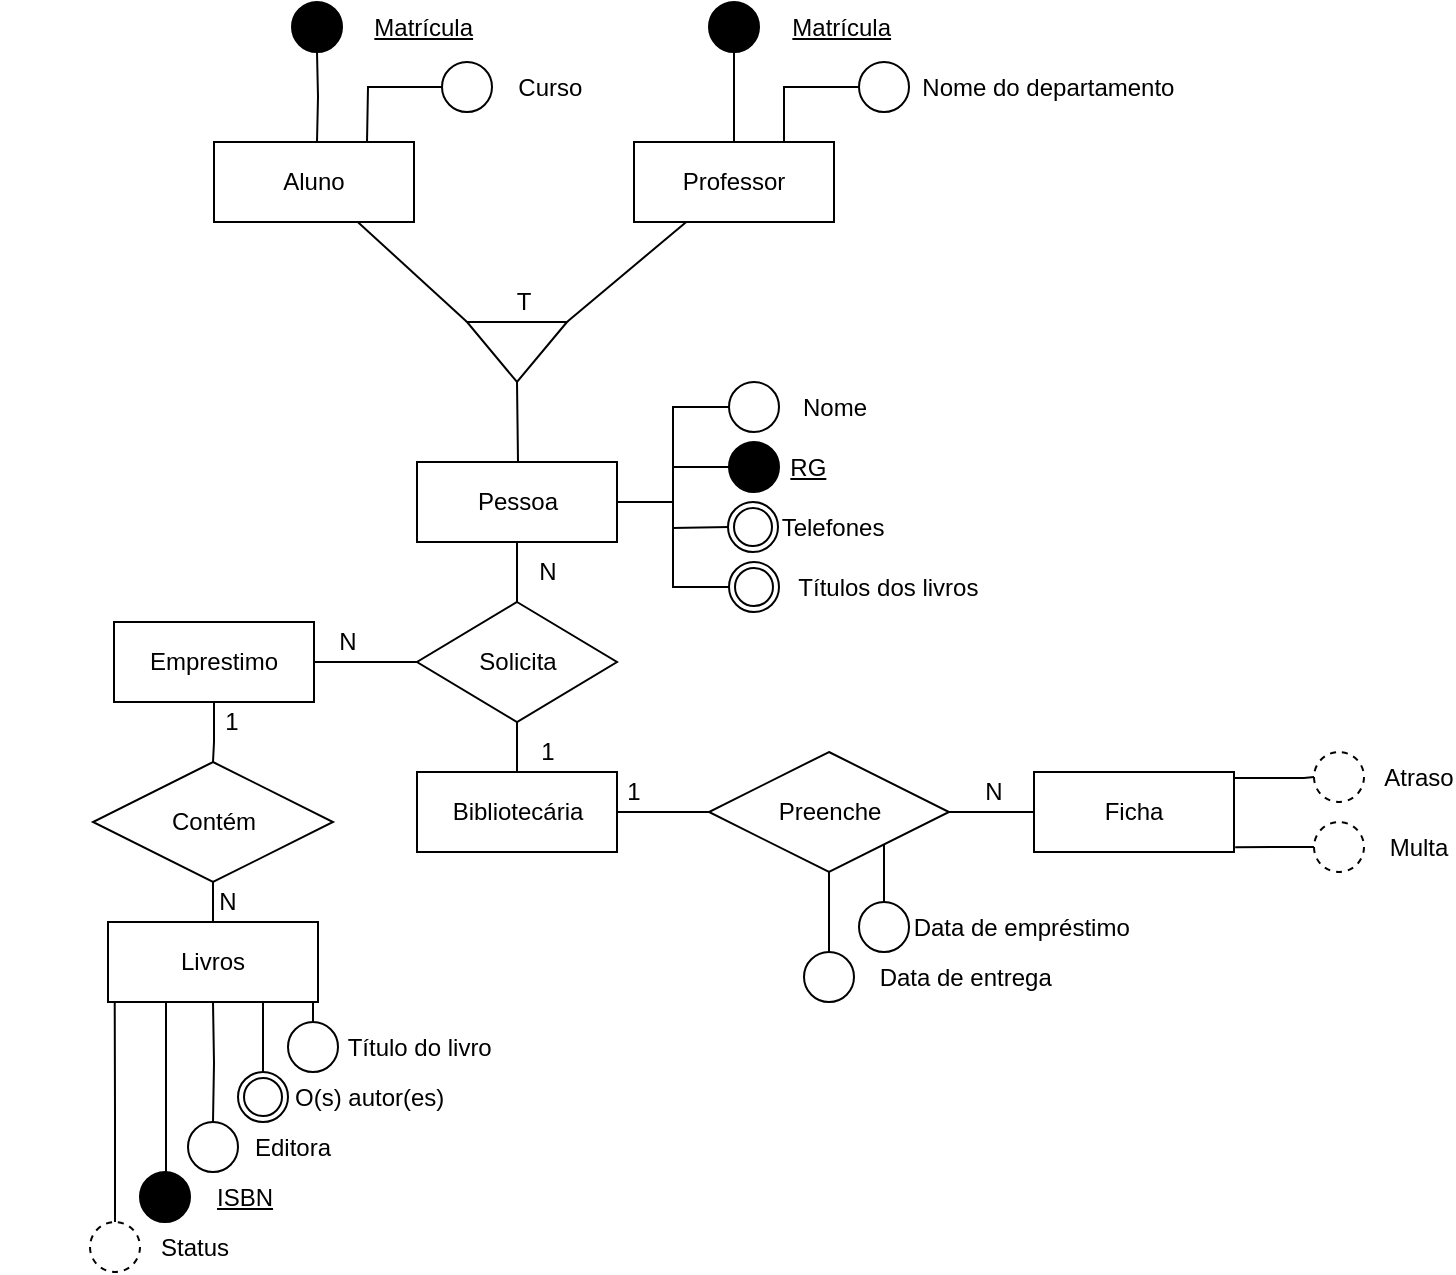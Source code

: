 <mxfile version="24.7.10">
  <diagram name="Página-1" id="wPIng2Xh3KR4gwBSG4xh">
    <mxGraphModel dx="503" dy="267" grid="1" gridSize="10" guides="1" tooltips="1" connect="1" arrows="1" fold="1" page="1" pageScale="1" pageWidth="827" pageHeight="1169" math="0" shadow="0">
      <root>
        <mxCell id="0" />
        <mxCell id="1" parent="0" />
        <mxCell id="rUrXjsDJCeZkKTtBp2uj-50" value="&lt;span style=&quot;white-space: pre;&quot;&gt;&lt;span style=&quot;white-space: pre;&quot;&gt;&#x9;&lt;/span&gt;&#x9;&lt;/span&gt;&lt;span style=&quot;white-space: pre;&quot;&gt;&#x9;&lt;/span&gt;&lt;span style=&quot;white-space: pre;&quot;&gt;&#x9;&lt;/span&gt;Título&amp;nbsp;do&amp;nbsp;livro" style="ellipse;whiteSpace=wrap;html=1;align=center;rounded=0;" parent="1" vertex="1">
          <mxGeometry x="194" y="550" width="25" height="25" as="geometry" />
        </mxCell>
        <mxCell id="rUrXjsDJCeZkKTtBp2uj-55" style="edgeStyle=orthogonalEdgeStyle;rounded=0;orthogonalLoop=1;jettySize=auto;html=1;exitX=1;exitY=1;exitDx=0;exitDy=0;entryX=0.5;entryY=0;entryDx=0;entryDy=0;endArrow=none;endFill=0;" parent="1" target="rUrXjsDJCeZkKTtBp2uj-50" edge="1">
          <mxGeometry relative="1" as="geometry">
            <mxPoint x="204" y="540" as="sourcePoint" />
          </mxGeometry>
        </mxCell>
        <mxCell id="rUrXjsDJCeZkKTtBp2uj-56" style="edgeStyle=orthogonalEdgeStyle;rounded=0;orthogonalLoop=1;jettySize=auto;html=1;entryX=0.5;entryY=0;entryDx=0;entryDy=0;endArrow=none;endFill=0;" parent="1" target="rUrXjsDJCeZkKTtBp2uj-52" edge="1">
          <mxGeometry relative="1" as="geometry">
            <mxPoint x="181.5" y="540" as="sourcePoint" />
          </mxGeometry>
        </mxCell>
        <mxCell id="rUrXjsDJCeZkKTtBp2uj-57" style="edgeStyle=orthogonalEdgeStyle;rounded=0;orthogonalLoop=1;jettySize=auto;html=1;exitX=0.25;exitY=1;exitDx=0;exitDy=0;entryX=0.5;entryY=0;entryDx=0;entryDy=0;endArrow=none;endFill=0;" parent="1" target="rUrXjsDJCeZkKTtBp2uj-54" edge="1">
          <mxGeometry relative="1" as="geometry">
            <mxPoint x="156.5" y="540" as="sourcePoint" />
          </mxGeometry>
        </mxCell>
        <mxCell id="rUrXjsDJCeZkKTtBp2uj-59" style="edgeStyle=orthogonalEdgeStyle;rounded=0;orthogonalLoop=1;jettySize=auto;html=1;exitX=0.225;exitY=0.99;exitDx=0;exitDy=0;entryX=0.5;entryY=0;entryDx=0;entryDy=0;exitPerimeter=0;endArrow=none;endFill=0;" parent="1" source="rUrXjsDJCeZkKTtBp2uj-3" target="rUrXjsDJCeZkKTtBp2uj-58" edge="1">
          <mxGeometry relative="1" as="geometry">
            <mxPoint x="138.4" y="540" as="sourcePoint" />
            <Array as="points">
              <mxPoint x="133" y="540" />
              <mxPoint x="133" y="625" />
            </Array>
          </mxGeometry>
        </mxCell>
        <mxCell id="rUrXjsDJCeZkKTtBp2uj-3" value="Livros" style="whiteSpace=wrap;html=1;align=center;rounded=0;" parent="1" vertex="1">
          <mxGeometry x="104" y="500" width="105" height="40" as="geometry" />
        </mxCell>
        <mxCell id="rUrXjsDJCeZkKTtBp2uj-83" style="edgeStyle=orthogonalEdgeStyle;rounded=0;orthogonalLoop=1;jettySize=auto;html=1;exitX=1;exitY=0;exitDx=0;exitDy=0;entryX=0;entryY=0.5;entryDx=0;entryDy=0;endArrow=none;endFill=0;" parent="1" source="rUrXjsDJCeZkKTtBp2uj-4" target="rUrXjsDJCeZkKTtBp2uj-82" edge="1">
          <mxGeometry relative="1" as="geometry">
            <Array as="points">
              <mxPoint x="667" y="428" />
              <mxPoint x="702" y="428" />
            </Array>
          </mxGeometry>
        </mxCell>
        <mxCell id="rUrXjsDJCeZkKTtBp2uj-4" value="Ficha" style="whiteSpace=wrap;html=1;align=center;rounded=0;" parent="1" vertex="1">
          <mxGeometry x="567" y="425" width="100" height="40" as="geometry" />
        </mxCell>
        <mxCell id="rUrXjsDJCeZkKTtBp2uj-12" style="rounded=0;orthogonalLoop=1;jettySize=auto;html=1;entryX=-0.005;entryY=1.002;entryDx=0;entryDy=0;endArrow=none;endFill=0;entryPerimeter=0;" parent="1" source="rUrXjsDJCeZkKTtBp2uj-5" target="rUrXjsDJCeZkKTtBp2uj-9" edge="1">
          <mxGeometry relative="1" as="geometry" />
        </mxCell>
        <mxCell id="rUrXjsDJCeZkKTtBp2uj-5" value="Aluno" style="whiteSpace=wrap;html=1;align=center;rounded=0;" parent="1" vertex="1">
          <mxGeometry x="157" y="110" width="100" height="40" as="geometry" />
        </mxCell>
        <mxCell id="rUrXjsDJCeZkKTtBp2uj-46" style="edgeStyle=orthogonalEdgeStyle;rounded=0;orthogonalLoop=1;jettySize=auto;html=1;entryX=0.5;entryY=0;entryDx=0;entryDy=0;endArrow=none;endFill=0;" parent="1" source="rUrXjsDJCeZkKTtBp2uj-6" target="rUrXjsDJCeZkKTtBp2uj-45" edge="1">
          <mxGeometry relative="1" as="geometry" />
        </mxCell>
        <mxCell id="rUrXjsDJCeZkKTtBp2uj-6" value="Pessoa" style="whiteSpace=wrap;html=1;align=center;rounded=0;" parent="1" vertex="1">
          <mxGeometry x="258.5" y="270" width="100" height="40" as="geometry" />
        </mxCell>
        <mxCell id="rUrXjsDJCeZkKTtBp2uj-11" style="rounded=0;orthogonalLoop=1;jettySize=auto;html=1;entryX=-0.005;entryY=-0.002;entryDx=0;entryDy=0;endArrow=none;endFill=0;entryPerimeter=0;" parent="1" source="rUrXjsDJCeZkKTtBp2uj-7" target="rUrXjsDJCeZkKTtBp2uj-9" edge="1">
          <mxGeometry relative="1" as="geometry" />
        </mxCell>
        <mxCell id="rUrXjsDJCeZkKTtBp2uj-21" style="edgeStyle=orthogonalEdgeStyle;rounded=0;orthogonalLoop=1;jettySize=auto;html=1;entryX=0.5;entryY=1;entryDx=0;entryDy=0;endArrow=none;endFill=0;" parent="1" source="rUrXjsDJCeZkKTtBp2uj-7" target="rUrXjsDJCeZkKTtBp2uj-20" edge="1">
          <mxGeometry relative="1" as="geometry" />
        </mxCell>
        <mxCell id="rUrXjsDJCeZkKTtBp2uj-7" value="Professor" style="whiteSpace=wrap;html=1;align=center;rounded=0;" parent="1" vertex="1">
          <mxGeometry x="367" y="110" width="100" height="40" as="geometry" />
        </mxCell>
        <mxCell id="rUrXjsDJCeZkKTtBp2uj-9" value="" style="triangle;whiteSpace=wrap;html=1;rotation=90;rounded=0;" parent="1" vertex="1">
          <mxGeometry x="293.5" y="190" width="30" height="50" as="geometry" />
        </mxCell>
        <mxCell id="rUrXjsDJCeZkKTtBp2uj-13" value="T" style="text;strokeColor=none;align=center;fillColor=none;html=1;verticalAlign=middle;whiteSpace=wrap;rounded=0;" parent="1" vertex="1">
          <mxGeometry x="282" y="175" width="60" height="30" as="geometry" />
        </mxCell>
        <mxCell id="rUrXjsDJCeZkKTtBp2uj-20" value="&lt;span style=&quot;white-space: pre;&quot;&gt;&#x9;&lt;/span&gt;&lt;span style=&quot;white-space: pre;&quot;&gt;&#x9;&lt;/span&gt;&lt;span style=&quot;white-space: pre;&quot;&gt;&#x9;&lt;/span&gt;&lt;span style=&quot;white-space: pre;&quot;&gt;&#x9;&lt;/span&gt;Matrícula" style="ellipse;whiteSpace=wrap;html=1;align=center;fontStyle=4;fillColor=#000000;rounded=0;" parent="1" vertex="1">
          <mxGeometry x="404.5" y="40" width="25" height="25" as="geometry" />
        </mxCell>
        <mxCell id="rUrXjsDJCeZkKTtBp2uj-23" style="edgeStyle=orthogonalEdgeStyle;rounded=0;orthogonalLoop=1;jettySize=auto;html=1;entryX=0.75;entryY=0;entryDx=0;entryDy=0;endArrow=none;endFill=0;" parent="1" source="rUrXjsDJCeZkKTtBp2uj-22" target="rUrXjsDJCeZkKTtBp2uj-7" edge="1">
          <mxGeometry relative="1" as="geometry" />
        </mxCell>
        <mxCell id="rUrXjsDJCeZkKTtBp2uj-22" value="&lt;span style=&quot;white-space: pre;&quot;&gt;&lt;span style=&quot;white-space: pre;&quot;&gt;&#x9;&lt;/span&gt;&lt;span style=&quot;white-space: pre;&quot;&gt;&#x9;&lt;/span&gt;&#x9;&lt;/span&gt;&lt;span style=&quot;white-space: pre;&quot;&gt;&#x9;&lt;/span&gt;&lt;span style=&quot;white-space: pre;&quot;&gt;&#x9;&lt;/span&gt;&lt;span style=&quot;white-space: pre;&quot;&gt;&#x9;&lt;/span&gt;&amp;nbsp;Nome&amp;nbsp;do&amp;nbsp;departamento" style="ellipse;whiteSpace=wrap;html=1;align=center;rounded=0;" parent="1" vertex="1">
          <mxGeometry x="479.5" y="70" width="25" height="25" as="geometry" />
        </mxCell>
        <mxCell id="rUrXjsDJCeZkKTtBp2uj-25" style="edgeStyle=orthogonalEdgeStyle;rounded=0;orthogonalLoop=1;jettySize=auto;html=1;entryX=0.5;entryY=1;entryDx=0;entryDy=0;endArrow=none;endFill=0;" parent="1" target="rUrXjsDJCeZkKTtBp2uj-26" edge="1">
          <mxGeometry relative="1" as="geometry">
            <mxPoint x="208.5" y="110" as="sourcePoint" />
          </mxGeometry>
        </mxCell>
        <mxCell id="rUrXjsDJCeZkKTtBp2uj-26" value="&lt;span style=&quot;white-space: pre;&quot;&gt;&#x9;&lt;/span&gt;&lt;span style=&quot;white-space: pre;&quot;&gt;&#x9;&lt;/span&gt;&lt;span style=&quot;white-space: pre;&quot;&gt;&#x9;&lt;/span&gt;&lt;span style=&quot;white-space: pre;&quot;&gt;&#x9;&lt;/span&gt;Matrícula" style="ellipse;whiteSpace=wrap;html=1;align=center;fontStyle=4;fillColor=#000000;rounded=0;" parent="1" vertex="1">
          <mxGeometry x="196" y="40" width="25" height="25" as="geometry" />
        </mxCell>
        <mxCell id="rUrXjsDJCeZkKTtBp2uj-27" style="edgeStyle=orthogonalEdgeStyle;rounded=0;orthogonalLoop=1;jettySize=auto;html=1;entryX=0.75;entryY=0;entryDx=0;entryDy=0;endArrow=none;endFill=0;" parent="1" source="rUrXjsDJCeZkKTtBp2uj-28" edge="1">
          <mxGeometry relative="1" as="geometry">
            <mxPoint x="233.5" y="110" as="targetPoint" />
          </mxGeometry>
        </mxCell>
        <mxCell id="rUrXjsDJCeZkKTtBp2uj-28" value="&lt;span style=&quot;white-space: pre;&quot;&gt;&#x9;&lt;/span&gt;&lt;span style=&quot;white-space: pre;&quot;&gt;&#x9;&lt;/span&gt;&lt;span style=&quot;white-space: pre;&quot;&gt;&#x9;&lt;/span&gt;&amp;nbsp;Curso" style="ellipse;whiteSpace=wrap;html=1;align=center;rounded=0;" parent="1" vertex="1">
          <mxGeometry x="271" y="70" width="25" height="25" as="geometry" />
        </mxCell>
        <mxCell id="rUrXjsDJCeZkKTtBp2uj-44" style="edgeStyle=orthogonalEdgeStyle;rounded=0;orthogonalLoop=1;jettySize=auto;html=1;entryX=1;entryY=0.5;entryDx=0;entryDy=0;endArrow=none;endFill=0;" parent="1" source="rUrXjsDJCeZkKTtBp2uj-29" target="rUrXjsDJCeZkKTtBp2uj-6" edge="1">
          <mxGeometry relative="1" as="geometry" />
        </mxCell>
        <mxCell id="rUrXjsDJCeZkKTtBp2uj-29" value="&lt;span style=&quot;white-space: pre;&quot;&gt;&lt;span style=&quot;white-space: pre;&quot;&gt;&#x9;&lt;/span&gt;&#x9;&lt;/span&gt;&lt;span style=&quot;white-space: pre;&quot;&gt;&#x9;&lt;/span&gt;Nome" style="ellipse;whiteSpace=wrap;html=1;align=center;rounded=0;" parent="1" vertex="1">
          <mxGeometry x="414.5" y="230" width="25" height="25" as="geometry" />
        </mxCell>
        <mxCell id="rUrXjsDJCeZkKTtBp2uj-40" style="edgeStyle=orthogonalEdgeStyle;rounded=0;orthogonalLoop=1;jettySize=auto;html=1;entryX=1;entryY=0.5;entryDx=0;entryDy=0;endArrow=none;endFill=0;" parent="1" source="rUrXjsDJCeZkKTtBp2uj-30" target="rUrXjsDJCeZkKTtBp2uj-6" edge="1">
          <mxGeometry relative="1" as="geometry" />
        </mxCell>
        <mxCell id="rUrXjsDJCeZkKTtBp2uj-30" value="&lt;span style=&quot;white-space: pre;&quot;&gt;&#x9;&lt;/span&gt;&lt;span style=&quot;white-space: pre;&quot;&gt;&#x9;&lt;/span&gt;&lt;u&gt;RG&lt;/u&gt;" style="ellipse;whiteSpace=wrap;html=1;align=center;fillColor=#000000;rounded=0;" parent="1" vertex="1">
          <mxGeometry x="414.5" y="260" width="25" height="25" as="geometry" />
        </mxCell>
        <mxCell id="rUrXjsDJCeZkKTtBp2uj-41" style="edgeStyle=orthogonalEdgeStyle;rounded=0;orthogonalLoop=1;jettySize=auto;html=1;entryX=1;entryY=0.5;entryDx=0;entryDy=0;endArrow=none;endFill=0;" parent="1" target="rUrXjsDJCeZkKTtBp2uj-6" edge="1">
          <mxGeometry relative="1" as="geometry">
            <mxPoint x="414.5" y="302.5" as="sourcePoint" />
          </mxGeometry>
        </mxCell>
        <mxCell id="rUrXjsDJCeZkKTtBp2uj-42" style="edgeStyle=orthogonalEdgeStyle;rounded=0;orthogonalLoop=1;jettySize=auto;html=1;entryX=1;entryY=0.5;entryDx=0;entryDy=0;endArrow=none;endFill=0;" parent="1" source="rUrXjsDJCeZkKTtBp2uj-38" target="rUrXjsDJCeZkKTtBp2uj-6" edge="1">
          <mxGeometry relative="1" as="geometry" />
        </mxCell>
        <mxCell id="rUrXjsDJCeZkKTtBp2uj-38" value="&lt;span style=&quot;white-space: pre;&quot;&gt;&lt;span style=&quot;white-space: pre;&quot;&gt;&#x9;&lt;/span&gt;&#x9;&lt;/span&gt;&lt;span style=&quot;white-space: pre;&quot;&gt;&#x9;&lt;/span&gt;&lt;span style=&quot;white-space: pre;&quot;&gt;&#x9;&lt;/span&gt;&lt;span style=&quot;white-space: pre;&quot;&gt;&#x9;&lt;/span&gt;Títulos&amp;nbsp;dos&amp;nbsp;livros" style="ellipse;shape=doubleEllipse;margin=3;whiteSpace=wrap;html=1;align=center;rounded=0;" parent="1" vertex="1">
          <mxGeometry x="414.5" y="320" width="25" height="25" as="geometry" />
        </mxCell>
        <mxCell id="rUrXjsDJCeZkKTtBp2uj-68" style="edgeStyle=orthogonalEdgeStyle;rounded=0;orthogonalLoop=1;jettySize=auto;html=1;entryX=1;entryY=0.5;entryDx=0;entryDy=0;endArrow=none;endFill=0;" parent="1" source="rUrXjsDJCeZkKTtBp2uj-45" target="rUrXjsDJCeZkKTtBp2uj-67" edge="1">
          <mxGeometry relative="1" as="geometry" />
        </mxCell>
        <mxCell id="rUrXjsDJCeZkKTtBp2uj-74" style="edgeStyle=orthogonalEdgeStyle;rounded=0;orthogonalLoop=1;jettySize=auto;html=1;entryX=0.5;entryY=0;entryDx=0;entryDy=0;endArrow=none;endFill=0;" parent="1" source="rUrXjsDJCeZkKTtBp2uj-45" target="rUrXjsDJCeZkKTtBp2uj-73" edge="1">
          <mxGeometry relative="1" as="geometry" />
        </mxCell>
        <mxCell id="rUrXjsDJCeZkKTtBp2uj-45" value="Solicita" style="shape=rhombus;perimeter=rhombusPerimeter;whiteSpace=wrap;html=1;align=center;rounded=0;" parent="1" vertex="1">
          <mxGeometry x="258.5" y="340" width="100" height="60" as="geometry" />
        </mxCell>
        <mxCell id="rUrXjsDJCeZkKTtBp2uj-52" value="&lt;span style=&quot;white-space: pre;&quot;&gt;&lt;span style=&quot;white-space: pre;&quot;&gt;&#x9;&lt;/span&gt;&#x9;&lt;/span&gt;&lt;span style=&quot;white-space: pre;&quot;&gt;&#x9;&lt;/span&gt;&lt;span style=&quot;white-space: pre;&quot;&gt;&#x9;&lt;/span&gt;O(s)&amp;nbsp;autor(es)" style="ellipse;shape=doubleEllipse;margin=3;whiteSpace=wrap;html=1;align=center;" parent="1" vertex="1">
          <mxGeometry x="169" y="575" width="25" height="25" as="geometry" />
        </mxCell>
        <mxCell id="rUrXjsDJCeZkKTtBp2uj-54" value="&lt;span style=&quot;white-space: pre;&quot;&gt;&lt;span style=&quot;white-space: pre;&quot;&gt;&#x9;&lt;/span&gt;&#x9;&lt;/span&gt;&lt;span style=&quot;white-space: pre;&quot;&gt;&#x9;&lt;/span&gt;Editora" style="ellipse;whiteSpace=wrap;html=1;align=center;" parent="1" vertex="1">
          <mxGeometry x="144" y="600" width="25" height="25" as="geometry" />
        </mxCell>
        <mxCell id="rUrXjsDJCeZkKTtBp2uj-58" value="&lt;span style=&quot;white-space: pre;&quot;&gt;&#x9;&lt;/span&gt;&lt;span style=&quot;white-space: pre;&quot;&gt;&#x9;&lt;/span&gt;&lt;span style=&quot;white-space: pre;&quot;&gt;&#x9;&lt;/span&gt;ISBN" style="ellipse;whiteSpace=wrap;html=1;align=center;fontStyle=4;fillColor=#000000;" parent="1" vertex="1">
          <mxGeometry x="120" y="625" width="25" height="25" as="geometry" />
        </mxCell>
        <mxCell id="rUrXjsDJCeZkKTtBp2uj-60" value="&lt;span style=&quot;white-space: pre;&quot;&gt;&lt;span style=&quot;white-space: pre;&quot;&gt;&#x9;&lt;/span&gt;&#x9;&lt;/span&gt;&amp;nbsp;&amp;nbsp;&amp;nbsp;&lt;span style=&quot;white-space: pre;&quot;&gt;&#x9;&lt;/span&gt;Status" style="ellipse;whiteSpace=wrap;html=1;align=center;dashed=1;" parent="1" vertex="1">
          <mxGeometry x="95" y="650" width="25" height="25" as="geometry" />
        </mxCell>
        <mxCell id="rUrXjsDJCeZkKTtBp2uj-14" style="edgeStyle=orthogonalEdgeStyle;rounded=0;orthogonalLoop=1;jettySize=auto;html=1;entryX=0.5;entryY=0;entryDx=0;entryDy=0;endArrow=none;endFill=0;exitX=1;exitY=0.5;exitDx=0;exitDy=0;" parent="1" source="rUrXjsDJCeZkKTtBp2uj-9" edge="1">
          <mxGeometry relative="1" as="geometry">
            <mxPoint x="310" y="230" as="sourcePoint" />
            <mxPoint x="309" y="270" as="targetPoint" />
            <Array as="points">
              <mxPoint x="309" y="230" />
            </Array>
          </mxGeometry>
        </mxCell>
        <mxCell id="rUrXjsDJCeZkKTtBp2uj-62" style="edgeStyle=orthogonalEdgeStyle;rounded=0;orthogonalLoop=1;jettySize=auto;html=1;entryX=0.032;entryY=1.008;entryDx=0;entryDy=0;entryPerimeter=0;endArrow=none;endFill=0;" parent="1" source="rUrXjsDJCeZkKTtBp2uj-60" target="rUrXjsDJCeZkKTtBp2uj-3" edge="1">
          <mxGeometry relative="1" as="geometry" />
        </mxCell>
        <mxCell id="rUrXjsDJCeZkKTtBp2uj-76" style="edgeStyle=orthogonalEdgeStyle;rounded=0;orthogonalLoop=1;jettySize=auto;html=1;exitX=1;exitY=0.5;exitDx=0;exitDy=0;entryX=0;entryY=0.5;entryDx=0;entryDy=0;endArrow=none;endFill=0;" parent="1" source="rUrXjsDJCeZkKTtBp2uj-63" target="rUrXjsDJCeZkKTtBp2uj-4" edge="1">
          <mxGeometry relative="1" as="geometry" />
        </mxCell>
        <mxCell id="rUrXjsDJCeZkKTtBp2uj-78" style="edgeStyle=orthogonalEdgeStyle;rounded=0;orthogonalLoop=1;jettySize=auto;html=1;exitX=1;exitY=1;exitDx=0;exitDy=0;entryX=0.5;entryY=0;entryDx=0;entryDy=0;endArrow=none;endFill=0;" parent="1" source="rUrXjsDJCeZkKTtBp2uj-63" target="rUrXjsDJCeZkKTtBp2uj-77" edge="1">
          <mxGeometry relative="1" as="geometry" />
        </mxCell>
        <mxCell id="rUrXjsDJCeZkKTtBp2uj-80" style="edgeStyle=orthogonalEdgeStyle;rounded=0;orthogonalLoop=1;jettySize=auto;html=1;exitX=0.5;exitY=1;exitDx=0;exitDy=0;entryX=0.5;entryY=0;entryDx=0;entryDy=0;endArrow=none;endFill=0;" parent="1" source="rUrXjsDJCeZkKTtBp2uj-63" target="rUrXjsDJCeZkKTtBp2uj-79" edge="1">
          <mxGeometry relative="1" as="geometry" />
        </mxCell>
        <mxCell id="rUrXjsDJCeZkKTtBp2uj-63" value="Preenche" style="shape=rhombus;perimeter=rhombusPerimeter;whiteSpace=wrap;html=1;align=center;" parent="1" vertex="1">
          <mxGeometry x="404.5" y="415" width="120" height="60" as="geometry" />
        </mxCell>
        <mxCell id="rUrXjsDJCeZkKTtBp2uj-71" style="edgeStyle=orthogonalEdgeStyle;rounded=0;orthogonalLoop=1;jettySize=auto;html=1;entryX=0.5;entryY=0;entryDx=0;entryDy=0;endArrow=none;endFill=0;" parent="1" source="rUrXjsDJCeZkKTtBp2uj-67" target="rUrXjsDJCeZkKTtBp2uj-69" edge="1">
          <mxGeometry relative="1" as="geometry" />
        </mxCell>
        <mxCell id="rUrXjsDJCeZkKTtBp2uj-67" value="Emprestimo" style="whiteSpace=wrap;html=1;align=center;" parent="1" vertex="1">
          <mxGeometry x="107" y="350" width="100" height="40" as="geometry" />
        </mxCell>
        <mxCell id="rUrXjsDJCeZkKTtBp2uj-72" style="edgeStyle=orthogonalEdgeStyle;rounded=0;orthogonalLoop=1;jettySize=auto;html=1;entryX=0.5;entryY=0;entryDx=0;entryDy=0;endArrow=none;endFill=0;" parent="1" source="rUrXjsDJCeZkKTtBp2uj-69" target="rUrXjsDJCeZkKTtBp2uj-3" edge="1">
          <mxGeometry relative="1" as="geometry" />
        </mxCell>
        <mxCell id="rUrXjsDJCeZkKTtBp2uj-69" value="Contém" style="shape=rhombus;perimeter=rhombusPerimeter;whiteSpace=wrap;html=1;align=center;" parent="1" vertex="1">
          <mxGeometry x="96.5" y="420" width="120" height="60" as="geometry" />
        </mxCell>
        <mxCell id="rUrXjsDJCeZkKTtBp2uj-75" style="edgeStyle=orthogonalEdgeStyle;rounded=0;orthogonalLoop=1;jettySize=auto;html=1;entryX=0;entryY=0.5;entryDx=0;entryDy=0;endArrow=none;endFill=0;" parent="1" source="rUrXjsDJCeZkKTtBp2uj-73" target="rUrXjsDJCeZkKTtBp2uj-63" edge="1">
          <mxGeometry relative="1" as="geometry" />
        </mxCell>
        <mxCell id="rUrXjsDJCeZkKTtBp2uj-73" value="Bibliotecária" style="whiteSpace=wrap;html=1;align=center;" parent="1" vertex="1">
          <mxGeometry x="258.5" y="425" width="100" height="40" as="geometry" />
        </mxCell>
        <mxCell id="rUrXjsDJCeZkKTtBp2uj-77" value="&lt;span style=&quot;white-space: pre;&quot;&gt;&lt;span style=&quot;white-space: pre;&quot;&gt;&#x9;&lt;/span&gt;&#x9;&lt;/span&gt;&lt;span style=&quot;white-space: pre;&quot;&gt;&#x9;&lt;/span&gt;&lt;span style=&quot;white-space: pre;&quot;&gt;&#x9;&lt;/span&gt;&lt;span style=&quot;white-space: pre;&quot;&gt;&#x9;&lt;/span&gt;&amp;nbsp;Data&amp;nbsp;de&amp;nbsp;empréstimo" style="ellipse;whiteSpace=wrap;html=1;align=center;" parent="1" vertex="1">
          <mxGeometry x="479.5" y="490" width="25" height="25" as="geometry" />
        </mxCell>
        <mxCell id="rUrXjsDJCeZkKTtBp2uj-79" value="&lt;span style=&quot;white-space: pre;&quot;&gt;&lt;span style=&quot;white-space: pre;&quot;&gt;&#x9;&lt;/span&gt;&#x9;&lt;/span&gt;&lt;span style=&quot;white-space: pre;&quot;&gt;&#x9;&lt;/span&gt;&lt;span style=&quot;white-space: pre;&quot;&gt;&#x9;&lt;/span&gt;&lt;span style=&quot;white-space: pre;&quot;&gt;&#x9;&lt;/span&gt;&amp;nbsp;Data&amp;nbsp;de&amp;nbsp;entrega" style="ellipse;whiteSpace=wrap;html=1;align=center;" parent="1" vertex="1">
          <mxGeometry x="452" y="515" width="25" height="25" as="geometry" />
        </mxCell>
        <mxCell id="rUrXjsDJCeZkKTtBp2uj-82" value="&lt;span style=&quot;white-space: pre;&quot;&gt;&lt;span style=&quot;white-space: pre;&quot;&gt;&#x9;&lt;/span&gt;&#x9;&lt;/span&gt;&lt;span style=&quot;white-space: pre;&quot;&gt;&#x9;&lt;/span&gt;Atraso" style="ellipse;whiteSpace=wrap;html=1;align=center;dashed=1;" parent="1" vertex="1">
          <mxGeometry x="707" y="415" width="25" height="25" as="geometry" />
        </mxCell>
        <mxCell id="rUrXjsDJCeZkKTtBp2uj-85" style="edgeStyle=orthogonalEdgeStyle;rounded=0;orthogonalLoop=1;jettySize=auto;html=1;entryX=1.006;entryY=0.94;entryDx=0;entryDy=0;entryPerimeter=0;endArrow=none;endFill=0;" parent="1" source="rUrXjsDJCeZkKTtBp2uj-84" target="rUrXjsDJCeZkKTtBp2uj-4" edge="1">
          <mxGeometry relative="1" as="geometry" />
        </mxCell>
        <mxCell id="rUrXjsDJCeZkKTtBp2uj-84" value="&lt;span style=&quot;white-space: pre;&quot;&gt;&lt;span style=&quot;white-space: pre;&quot;&gt;&#x9;&lt;/span&gt;&#x9;&lt;/span&gt;&lt;span style=&quot;white-space: pre;&quot;&gt;&#x9;&lt;/span&gt;Multa" style="ellipse;whiteSpace=wrap;html=1;align=center;dashed=1;" parent="1" vertex="1">
          <mxGeometry x="707" y="450" width="25" height="25" as="geometry" />
        </mxCell>
        <mxCell id="rUrXjsDJCeZkKTtBp2uj-87" value="N" style="text;strokeColor=none;align=center;fillColor=none;html=1;verticalAlign=middle;whiteSpace=wrap;rounded=0;" parent="1" vertex="1">
          <mxGeometry x="293.5" y="310" width="60" height="30" as="geometry" />
        </mxCell>
        <mxCell id="rUrXjsDJCeZkKTtBp2uj-88" value="N" style="text;strokeColor=none;align=center;fillColor=none;html=1;verticalAlign=middle;whiteSpace=wrap;rounded=0;" parent="1" vertex="1">
          <mxGeometry x="194" y="345" width="60" height="30" as="geometry" />
        </mxCell>
        <mxCell id="rUrXjsDJCeZkKTtBp2uj-89" value="1" style="text;strokeColor=none;align=center;fillColor=none;html=1;verticalAlign=middle;whiteSpace=wrap;rounded=0;" parent="1" vertex="1">
          <mxGeometry x="136" y="385" width="60" height="30" as="geometry" />
        </mxCell>
        <mxCell id="rUrXjsDJCeZkKTtBp2uj-90" value="N" style="text;strokeColor=none;align=center;fillColor=none;html=1;verticalAlign=middle;whiteSpace=wrap;rounded=0;" parent="1" vertex="1">
          <mxGeometry x="134" y="475" width="60" height="30" as="geometry" />
        </mxCell>
        <mxCell id="rUrXjsDJCeZkKTtBp2uj-92" value="1" style="text;strokeColor=none;align=center;fillColor=none;html=1;verticalAlign=middle;whiteSpace=wrap;rounded=0;" parent="1" vertex="1">
          <mxGeometry x="293.5" y="400" width="60" height="30" as="geometry" />
        </mxCell>
        <mxCell id="rUrXjsDJCeZkKTtBp2uj-93" value="1" style="text;strokeColor=none;align=center;fillColor=none;html=1;verticalAlign=middle;whiteSpace=wrap;rounded=0;" parent="1" vertex="1">
          <mxGeometry x="337" y="420" width="60" height="30" as="geometry" />
        </mxCell>
        <mxCell id="rUrXjsDJCeZkKTtBp2uj-94" value="N" style="text;strokeColor=none;align=center;fillColor=none;html=1;verticalAlign=middle;whiteSpace=wrap;rounded=0;" parent="1" vertex="1">
          <mxGeometry x="517" y="420" width="60" height="30" as="geometry" />
        </mxCell>
        <mxCell id="prf9htp2UposbLDCxQM1-1" value="&lt;span style=&quot;white-space: pre;&quot;&gt;&#x9;&lt;/span&gt;&lt;span style=&quot;white-space: pre;&quot;&gt;&#x9;&lt;/span&gt;&lt;span style=&quot;white-space: pre;&quot;&gt;&#x9;&lt;/span&gt;Telefones" style="ellipse;shape=doubleEllipse;margin=3;whiteSpace=wrap;html=1;align=center;rounded=0;" vertex="1" parent="1">
          <mxGeometry x="414" y="290" width="25" height="25" as="geometry" />
        </mxCell>
      </root>
    </mxGraphModel>
  </diagram>
</mxfile>

